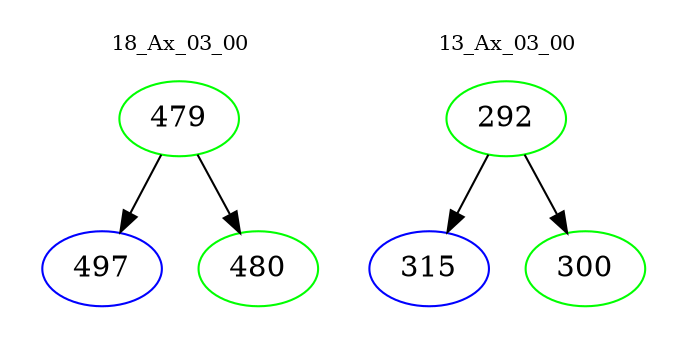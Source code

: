 digraph{
subgraph cluster_0 {
color = white
label = "18_Ax_03_00";
fontsize=10;
T0_479 [label="479", color="green"]
T0_479 -> T0_497 [color="black"]
T0_497 [label="497", color="blue"]
T0_479 -> T0_480 [color="black"]
T0_480 [label="480", color="green"]
}
subgraph cluster_1 {
color = white
label = "13_Ax_03_00";
fontsize=10;
T1_292 [label="292", color="green"]
T1_292 -> T1_315 [color="black"]
T1_315 [label="315", color="blue"]
T1_292 -> T1_300 [color="black"]
T1_300 [label="300", color="green"]
}
}
